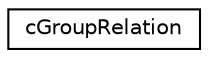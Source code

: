 digraph G
{
  edge [fontname="Helvetica",fontsize="10",labelfontname="Helvetica",labelfontsize="10"];
  node [fontname="Helvetica",fontsize="10",shape=record];
  rankdir="LR";
  Node1 [label="cGroupRelation",height=0.2,width=0.4,color="black", fillcolor="white", style="filled",URL="$classcGroupRelation.html"];
}
